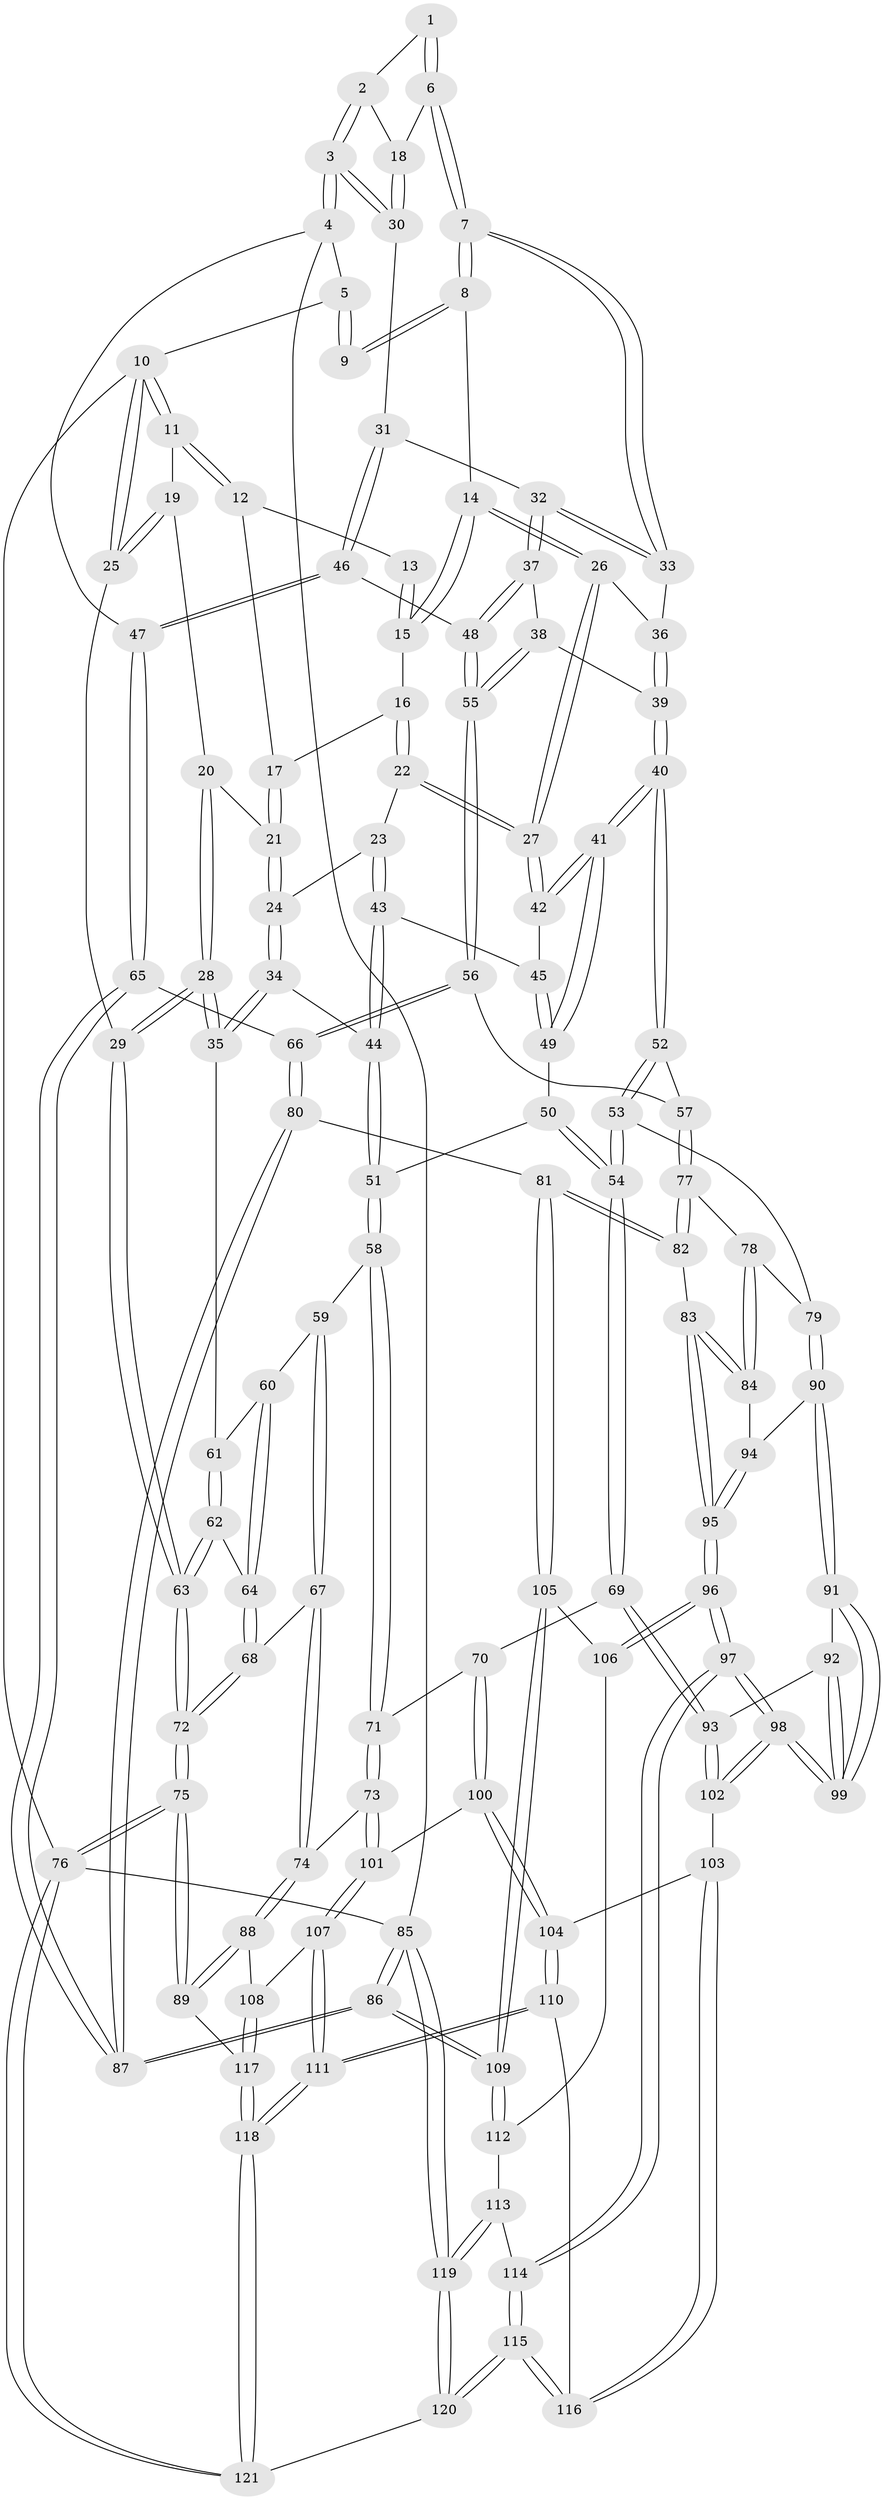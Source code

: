 // Generated by graph-tools (version 1.1) at 2025/02/03/09/25 05:02:02]
// undirected, 121 vertices, 299 edges
graph export_dot {
graph [start="1"]
  node [color=gray90,style=filled];
  1 [pos="+0.9222893331338583+0.0021584611360599307"];
  2 [pos="+0.9729333327835809+0.0692337434287123"];
  3 [pos="+1+0.17259910474026702"];
  4 [pos="+1+0.23473249156051046"];
  5 [pos="+0.8612187368184772+0"];
  6 [pos="+0.8268125143617947+0.11797134275324382"];
  7 [pos="+0.7443715562764983+0.10252709058508876"];
  8 [pos="+0.6764021455941651+0"];
  9 [pos="+0.6682598187623603+0"];
  10 [pos="+0+0"];
  11 [pos="+0+0"];
  12 [pos="+0.33210893061057517+0"];
  13 [pos="+0.5537138963018223+0"];
  14 [pos="+0.5349955752330562+0.13582690190366076"];
  15 [pos="+0.5025150737389887+0.10675493225229699"];
  16 [pos="+0.3563891247108672+0"];
  17 [pos="+0.3303542558841154+0"];
  18 [pos="+0.83623051754952+0.12423343257408177"];
  19 [pos="+0.14609610544003027+0.10196677803297392"];
  20 [pos="+0.16657500247239573+0.11431878554635494"];
  21 [pos="+0.19592911583273503+0.1229372114153928"];
  22 [pos="+0.37050820168917986+0.17756758731643205"];
  23 [pos="+0.3575140959527039+0.1971947931806577"];
  24 [pos="+0.20494580418206043+0.1879730830331622"];
  25 [pos="+0+0.10416806081316027"];
  26 [pos="+0.5350283303915235+0.1868425580152868"];
  27 [pos="+0.5309089680139616+0.1913514501103059"];
  28 [pos="+0+0.2933205871979591"];
  29 [pos="+0+0.2930417440725783"];
  30 [pos="+0.8610653792486619+0.1499563022219457"];
  31 [pos="+0.8684508500139059+0.25069583963824205"];
  32 [pos="+0.7538222800361417+0.27250084795161983"];
  33 [pos="+0.730434549269584+0.1370804979480498"];
  34 [pos="+0.14436878517878216+0.29997840235060813"];
  35 [pos="+0.014817447396436624+0.32135973246885813"];
  36 [pos="+0.6102319426045097+0.19455664199314066"];
  37 [pos="+0.7419707079455534+0.2981802372456399"];
  38 [pos="+0.7115744927242926+0.3288072036621355"];
  39 [pos="+0.6840566931416445+0.3430798254965656"];
  40 [pos="+0.6372786637866609+0.3922770838194293"];
  41 [pos="+0.5896341183561299+0.351778703240703"];
  42 [pos="+0.5279596996194076+0.2139397121208724"];
  43 [pos="+0.35900997960188447+0.2628358124992562"];
  44 [pos="+0.2720521727334924+0.3744645831813735"];
  45 [pos="+0.45041530513754513+0.3070276495103599"];
  46 [pos="+1+0.3467021047172348"];
  47 [pos="+1+0.3201421534925643"];
  48 [pos="+0.9324752687175061+0.39551203838338345"];
  49 [pos="+0.4589446698700992+0.3361269434546538"];
  50 [pos="+0.44672742957849193+0.36955124333338113"];
  51 [pos="+0.2916024126325579+0.4193699996775928"];
  52 [pos="+0.6283696670015169+0.4522254868414977"];
  53 [pos="+0.5397489855887039+0.5246951080355846"];
  54 [pos="+0.5296914522348442+0.5276345959453755"];
  55 [pos="+0.8659957871574552+0.46200194545759066"];
  56 [pos="+0.865207413722646+0.46350677082165637"];
  57 [pos="+0.7538187898468098+0.5210010596645425"];
  58 [pos="+0.29339249513233057+0.4477223707604989"];
  59 [pos="+0.17957837107469934+0.4898254071640831"];
  60 [pos="+0.1145571718256203+0.46981646958414525"];
  61 [pos="+0.08009269742031729+0.4221028874081128"];
  62 [pos="+0.0648360766490811+0.5220315925356466"];
  63 [pos="+0+0.5203540013262103"];
  64 [pos="+0.10086179162961001+0.5317654650282435"];
  65 [pos="+1+0.4666665760320164"];
  66 [pos="+0.917292161323842+0.5805908413854052"];
  67 [pos="+0.15424457896143087+0.5813584999765743"];
  68 [pos="+0.10536422901466727+0.5510463116185486"];
  69 [pos="+0.47136838985035556+0.5681227481476185"];
  70 [pos="+0.43414896842262424+0.5701293254940759"];
  71 [pos="+0.34363794252339486+0.5460282269272825"];
  72 [pos="+0+0.7190973069636726"];
  73 [pos="+0.22432017545897723+0.6648421934833497"];
  74 [pos="+0.19892214667099473+0.6665250582554109"];
  75 [pos="+0+0.8327667232457063"];
  76 [pos="+0+1"];
  77 [pos="+0.755072617299963+0.5335177098827069"];
  78 [pos="+0.6826829638255253+0.607724206543081"];
  79 [pos="+0.6206986412531034+0.6135453381543848"];
  80 [pos="+0.8967177390115136+0.686750965312015"];
  81 [pos="+0.8814304350588088+0.690283333499235"];
  82 [pos="+0.7883764595668805+0.6362811065091017"];
  83 [pos="+0.7323649826795412+0.6659626959174556"];
  84 [pos="+0.711340711762818+0.6569931594074306"];
  85 [pos="+1+1"];
  86 [pos="+1+1"];
  87 [pos="+1+0.8481464532688279"];
  88 [pos="+0.18419260878622218+0.67555657541863"];
  89 [pos="+0+0.8080590876626575"];
  90 [pos="+0.6316101984644711+0.6416155533700896"];
  91 [pos="+0.6098213359591532+0.6825546123279029"];
  92 [pos="+0.5530470914310093+0.6761104401862063"];
  93 [pos="+0.4979512751258427+0.6457775386285278"];
  94 [pos="+0.6486881266699343+0.6536978634112584"];
  95 [pos="+0.6791833594431891+0.7828076665828627"];
  96 [pos="+0.6696777809694681+0.8241819772363811"];
  97 [pos="+0.6595044721264468+0.8331228546453492"];
  98 [pos="+0.6346913875953589+0.8160602429722895"];
  99 [pos="+0.6180553770458569+0.7618534497679011"];
  100 [pos="+0.37141526152852705+0.7803854474244227"];
  101 [pos="+0.2960892008014439+0.7587799151007724"];
  102 [pos="+0.5021730633890462+0.7761612962182838"];
  103 [pos="+0.4294428229665193+0.8158866472285269"];
  104 [pos="+0.40722029230068707+0.8167774863477895"];
  105 [pos="+0.8281180432639413+0.7688199255576003"];
  106 [pos="+0.8058845009238862+0.7892620491202818"];
  107 [pos="+0.23190025041953477+0.8710112218373792"];
  108 [pos="+0.22072483076849497+0.8675795778539737"];
  109 [pos="+1+0.9988319520908346"];
  110 [pos="+0.3416585349097462+0.9496511224190175"];
  111 [pos="+0.30840259129979364+0.9958646285275976"];
  112 [pos="+0.8410522747958992+0.8709931086291882"];
  113 [pos="+0.7910905794525561+0.9138248558115798"];
  114 [pos="+0.6595040422412942+0.8331329529096823"];
  115 [pos="+0.6075831826580619+0.9993565945582608"];
  116 [pos="+0.5060876065313761+0.9226191830747622"];
  117 [pos="+0.0033419846216779063+0.8292772490655084"];
  118 [pos="+0.3046463032035837+1"];
  119 [pos="+0.9411393501994866+1"];
  120 [pos="+0.6142690809826565+1"];
  121 [pos="+0.30902517795558326+1"];
  1 -- 2;
  1 -- 6;
  1 -- 6;
  2 -- 3;
  2 -- 3;
  2 -- 18;
  3 -- 4;
  3 -- 4;
  3 -- 30;
  3 -- 30;
  4 -- 5;
  4 -- 47;
  4 -- 85;
  5 -- 9;
  5 -- 9;
  5 -- 10;
  6 -- 7;
  6 -- 7;
  6 -- 18;
  7 -- 8;
  7 -- 8;
  7 -- 33;
  7 -- 33;
  8 -- 9;
  8 -- 9;
  8 -- 14;
  10 -- 11;
  10 -- 11;
  10 -- 25;
  10 -- 25;
  10 -- 76;
  11 -- 12;
  11 -- 12;
  11 -- 19;
  12 -- 13;
  12 -- 17;
  13 -- 15;
  13 -- 15;
  14 -- 15;
  14 -- 15;
  14 -- 26;
  14 -- 26;
  15 -- 16;
  16 -- 17;
  16 -- 22;
  16 -- 22;
  17 -- 21;
  17 -- 21;
  18 -- 30;
  18 -- 30;
  19 -- 20;
  19 -- 25;
  19 -- 25;
  20 -- 21;
  20 -- 28;
  20 -- 28;
  21 -- 24;
  21 -- 24;
  22 -- 23;
  22 -- 27;
  22 -- 27;
  23 -- 24;
  23 -- 43;
  23 -- 43;
  24 -- 34;
  24 -- 34;
  25 -- 29;
  26 -- 27;
  26 -- 27;
  26 -- 36;
  27 -- 42;
  27 -- 42;
  28 -- 29;
  28 -- 29;
  28 -- 35;
  28 -- 35;
  29 -- 63;
  29 -- 63;
  30 -- 31;
  31 -- 32;
  31 -- 46;
  31 -- 46;
  32 -- 33;
  32 -- 33;
  32 -- 37;
  32 -- 37;
  33 -- 36;
  34 -- 35;
  34 -- 35;
  34 -- 44;
  35 -- 61;
  36 -- 39;
  36 -- 39;
  37 -- 38;
  37 -- 48;
  37 -- 48;
  38 -- 39;
  38 -- 55;
  38 -- 55;
  39 -- 40;
  39 -- 40;
  40 -- 41;
  40 -- 41;
  40 -- 52;
  40 -- 52;
  41 -- 42;
  41 -- 42;
  41 -- 49;
  41 -- 49;
  42 -- 45;
  43 -- 44;
  43 -- 44;
  43 -- 45;
  44 -- 51;
  44 -- 51;
  45 -- 49;
  45 -- 49;
  46 -- 47;
  46 -- 47;
  46 -- 48;
  47 -- 65;
  47 -- 65;
  48 -- 55;
  48 -- 55;
  49 -- 50;
  50 -- 51;
  50 -- 54;
  50 -- 54;
  51 -- 58;
  51 -- 58;
  52 -- 53;
  52 -- 53;
  52 -- 57;
  53 -- 54;
  53 -- 54;
  53 -- 79;
  54 -- 69;
  54 -- 69;
  55 -- 56;
  55 -- 56;
  56 -- 57;
  56 -- 66;
  56 -- 66;
  57 -- 77;
  57 -- 77;
  58 -- 59;
  58 -- 71;
  58 -- 71;
  59 -- 60;
  59 -- 67;
  59 -- 67;
  60 -- 61;
  60 -- 64;
  60 -- 64;
  61 -- 62;
  61 -- 62;
  62 -- 63;
  62 -- 63;
  62 -- 64;
  63 -- 72;
  63 -- 72;
  64 -- 68;
  64 -- 68;
  65 -- 66;
  65 -- 87;
  65 -- 87;
  66 -- 80;
  66 -- 80;
  67 -- 68;
  67 -- 74;
  67 -- 74;
  68 -- 72;
  68 -- 72;
  69 -- 70;
  69 -- 93;
  69 -- 93;
  70 -- 71;
  70 -- 100;
  70 -- 100;
  71 -- 73;
  71 -- 73;
  72 -- 75;
  72 -- 75;
  73 -- 74;
  73 -- 101;
  73 -- 101;
  74 -- 88;
  74 -- 88;
  75 -- 76;
  75 -- 76;
  75 -- 89;
  75 -- 89;
  76 -- 121;
  76 -- 121;
  76 -- 85;
  77 -- 78;
  77 -- 82;
  77 -- 82;
  78 -- 79;
  78 -- 84;
  78 -- 84;
  79 -- 90;
  79 -- 90;
  80 -- 81;
  80 -- 87;
  80 -- 87;
  81 -- 82;
  81 -- 82;
  81 -- 105;
  81 -- 105;
  82 -- 83;
  83 -- 84;
  83 -- 84;
  83 -- 95;
  83 -- 95;
  84 -- 94;
  85 -- 86;
  85 -- 86;
  85 -- 119;
  85 -- 119;
  86 -- 87;
  86 -- 87;
  86 -- 109;
  86 -- 109;
  88 -- 89;
  88 -- 89;
  88 -- 108;
  89 -- 117;
  90 -- 91;
  90 -- 91;
  90 -- 94;
  91 -- 92;
  91 -- 99;
  91 -- 99;
  92 -- 93;
  92 -- 99;
  92 -- 99;
  93 -- 102;
  93 -- 102;
  94 -- 95;
  94 -- 95;
  95 -- 96;
  95 -- 96;
  96 -- 97;
  96 -- 97;
  96 -- 106;
  96 -- 106;
  97 -- 98;
  97 -- 98;
  97 -- 114;
  97 -- 114;
  98 -- 99;
  98 -- 99;
  98 -- 102;
  98 -- 102;
  100 -- 101;
  100 -- 104;
  100 -- 104;
  101 -- 107;
  101 -- 107;
  102 -- 103;
  103 -- 104;
  103 -- 116;
  103 -- 116;
  104 -- 110;
  104 -- 110;
  105 -- 106;
  105 -- 109;
  105 -- 109;
  106 -- 112;
  107 -- 108;
  107 -- 111;
  107 -- 111;
  108 -- 117;
  108 -- 117;
  109 -- 112;
  109 -- 112;
  110 -- 111;
  110 -- 111;
  110 -- 116;
  111 -- 118;
  111 -- 118;
  112 -- 113;
  113 -- 114;
  113 -- 119;
  113 -- 119;
  114 -- 115;
  114 -- 115;
  115 -- 116;
  115 -- 116;
  115 -- 120;
  115 -- 120;
  117 -- 118;
  117 -- 118;
  118 -- 121;
  118 -- 121;
  119 -- 120;
  119 -- 120;
  120 -- 121;
}
